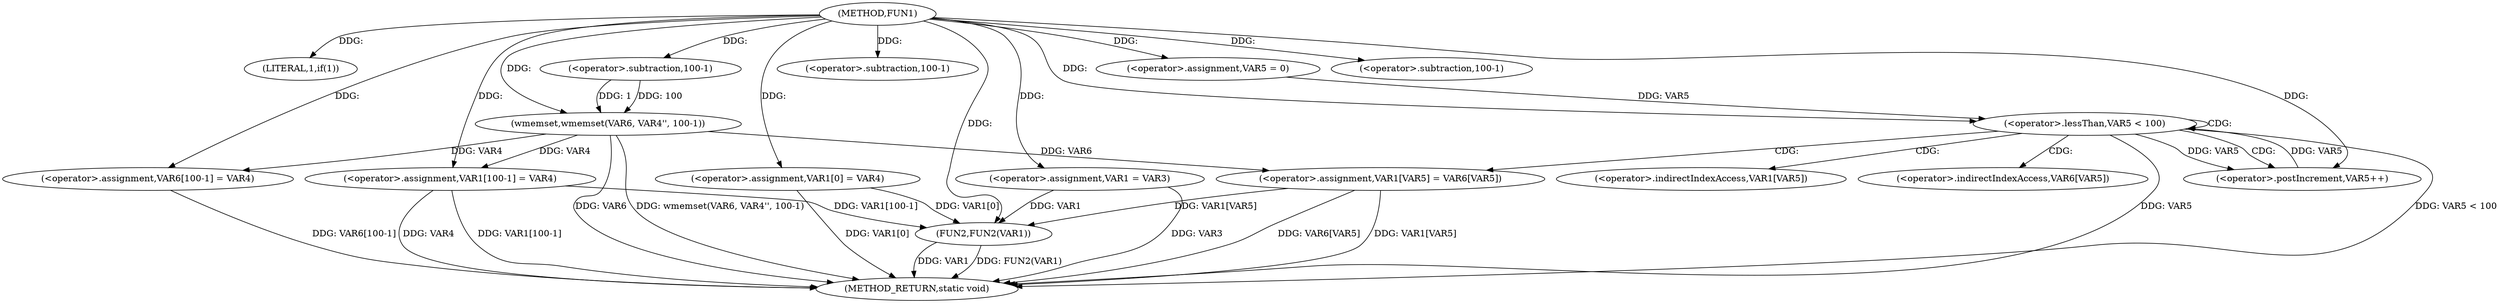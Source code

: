 digraph FUN1 {  
"1000100" [label = "(METHOD,FUN1)" ]
"1000158" [label = "(METHOD_RETURN,static void)" ]
"1000106" [label = "(LITERAL,1,if(1))" ]
"1000108" [label = "(<operator>.assignment,VAR1 = VAR3)" ]
"1000111" [label = "(<operator>.assignment,VAR1[0] = VAR4)" ]
"1000119" [label = "(wmemset,wmemset(VAR6, VAR4'', 100-1))" ]
"1000122" [label = "(<operator>.subtraction,100-1)" ]
"1000125" [label = "(<operator>.assignment,VAR6[100-1] = VAR4)" ]
"1000128" [label = "(<operator>.subtraction,100-1)" ]
"1000133" [label = "(<operator>.assignment,VAR5 = 0)" ]
"1000136" [label = "(<operator>.lessThan,VAR5 < 100)" ]
"1000139" [label = "(<operator>.postIncrement,VAR5++)" ]
"1000142" [label = "(<operator>.assignment,VAR1[VAR5] = VAR6[VAR5])" ]
"1000149" [label = "(<operator>.assignment,VAR1[100-1] = VAR4)" ]
"1000152" [label = "(<operator>.subtraction,100-1)" ]
"1000156" [label = "(FUN2,FUN2(VAR1))" ]
"1000143" [label = "(<operator>.indirectIndexAccess,VAR1[VAR5])" ]
"1000146" [label = "(<operator>.indirectIndexAccess,VAR6[VAR5])" ]
  "1000125" -> "1000158"  [ label = "DDG: VAR6[100-1]"] 
  "1000156" -> "1000158"  [ label = "DDG: VAR1"] 
  "1000149" -> "1000158"  [ label = "DDG: VAR4"] 
  "1000149" -> "1000158"  [ label = "DDG: VAR1[100-1]"] 
  "1000156" -> "1000158"  [ label = "DDG: FUN2(VAR1)"] 
  "1000119" -> "1000158"  [ label = "DDG: wmemset(VAR6, VAR4'', 100-1)"] 
  "1000142" -> "1000158"  [ label = "DDG: VAR6[VAR5]"] 
  "1000136" -> "1000158"  [ label = "DDG: VAR5"] 
  "1000111" -> "1000158"  [ label = "DDG: VAR1[0]"] 
  "1000108" -> "1000158"  [ label = "DDG: VAR3"] 
  "1000119" -> "1000158"  [ label = "DDG: VAR6"] 
  "1000142" -> "1000158"  [ label = "DDG: VAR1[VAR5]"] 
  "1000136" -> "1000158"  [ label = "DDG: VAR5 < 100"] 
  "1000100" -> "1000106"  [ label = "DDG: "] 
  "1000100" -> "1000108"  [ label = "DDG: "] 
  "1000100" -> "1000111"  [ label = "DDG: "] 
  "1000100" -> "1000119"  [ label = "DDG: "] 
  "1000122" -> "1000119"  [ label = "DDG: 100"] 
  "1000122" -> "1000119"  [ label = "DDG: 1"] 
  "1000100" -> "1000122"  [ label = "DDG: "] 
  "1000119" -> "1000125"  [ label = "DDG: VAR4"] 
  "1000100" -> "1000125"  [ label = "DDG: "] 
  "1000100" -> "1000128"  [ label = "DDG: "] 
  "1000100" -> "1000133"  [ label = "DDG: "] 
  "1000139" -> "1000136"  [ label = "DDG: VAR5"] 
  "1000133" -> "1000136"  [ label = "DDG: VAR5"] 
  "1000100" -> "1000136"  [ label = "DDG: "] 
  "1000136" -> "1000139"  [ label = "DDG: VAR5"] 
  "1000100" -> "1000139"  [ label = "DDG: "] 
  "1000119" -> "1000142"  [ label = "DDG: VAR6"] 
  "1000100" -> "1000149"  [ label = "DDG: "] 
  "1000119" -> "1000149"  [ label = "DDG: VAR4"] 
  "1000100" -> "1000152"  [ label = "DDG: "] 
  "1000111" -> "1000156"  [ label = "DDG: VAR1[0]"] 
  "1000142" -> "1000156"  [ label = "DDG: VAR1[VAR5]"] 
  "1000149" -> "1000156"  [ label = "DDG: VAR1[100-1]"] 
  "1000108" -> "1000156"  [ label = "DDG: VAR1"] 
  "1000100" -> "1000156"  [ label = "DDG: "] 
  "1000136" -> "1000142"  [ label = "CDG: "] 
  "1000136" -> "1000139"  [ label = "CDG: "] 
  "1000136" -> "1000146"  [ label = "CDG: "] 
  "1000136" -> "1000143"  [ label = "CDG: "] 
  "1000136" -> "1000136"  [ label = "CDG: "] 
}
